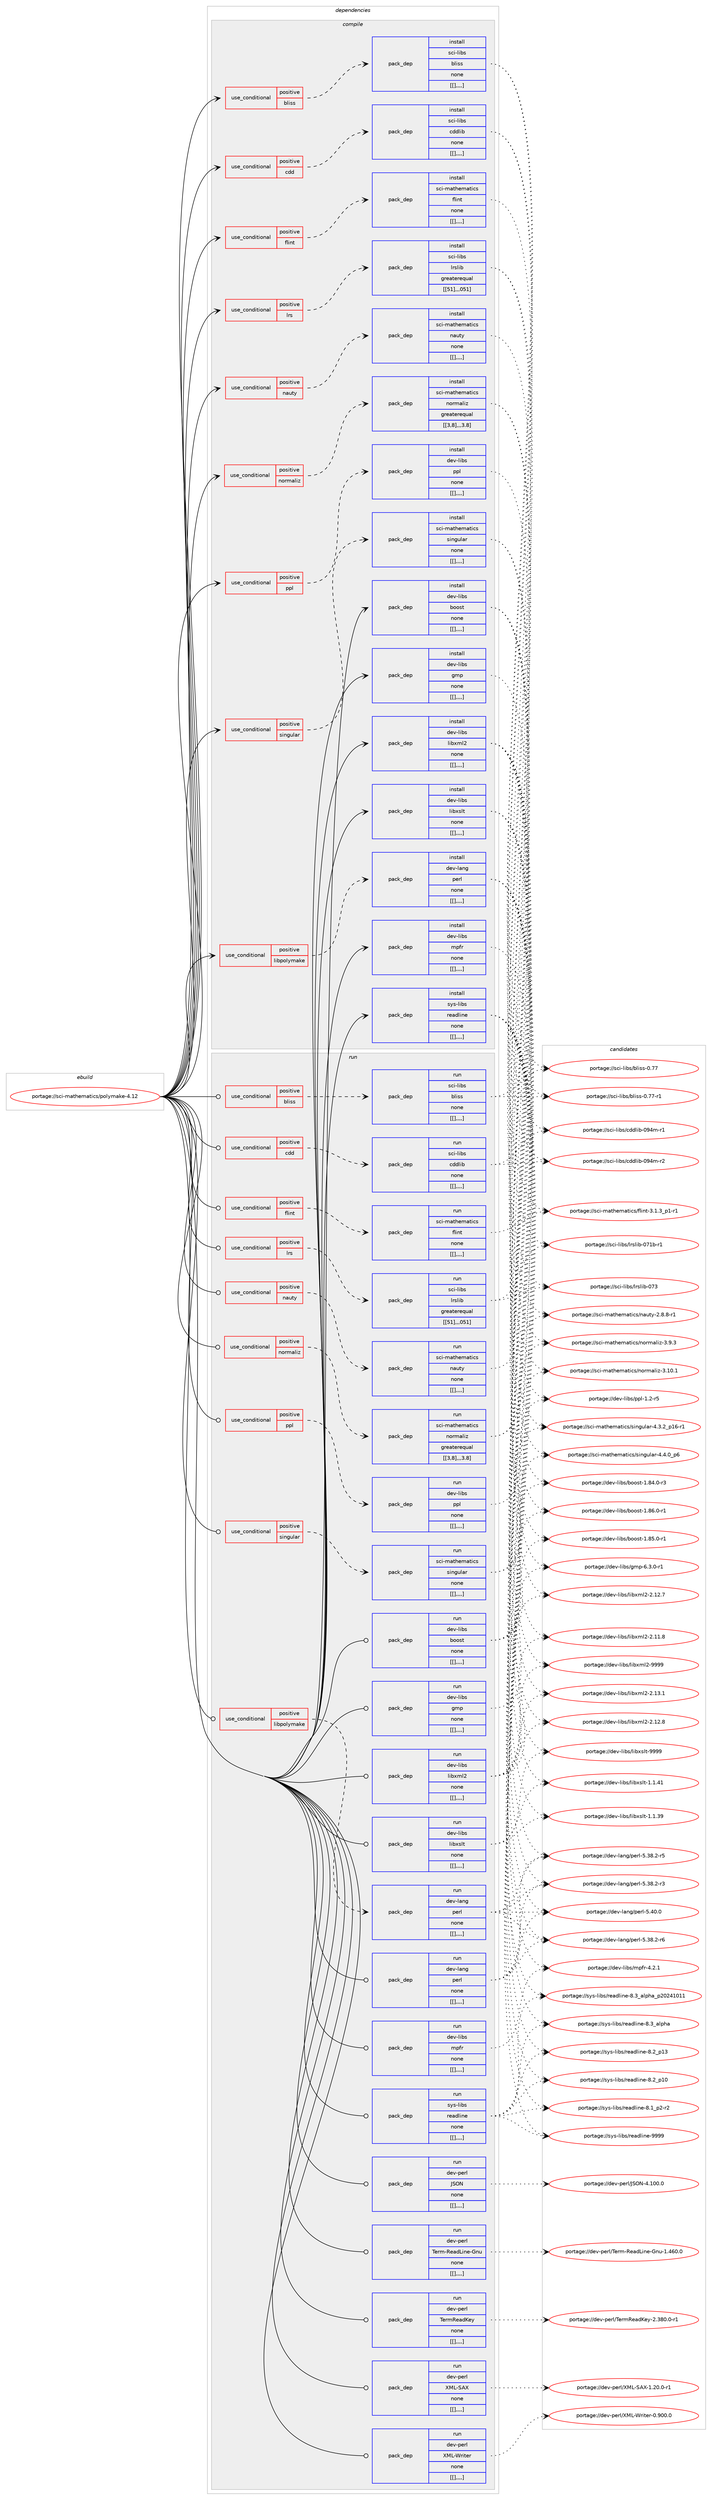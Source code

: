 digraph prolog {

# *************
# Graph options
# *************

newrank=true;
concentrate=true;
compound=true;
graph [rankdir=LR,fontname=Helvetica,fontsize=10,ranksep=1.5];#, ranksep=2.5, nodesep=0.2];
edge  [arrowhead=vee];
node  [fontname=Helvetica,fontsize=10];

# **********
# The ebuild
# **********

subgraph cluster_leftcol {
color=gray;
label=<<i>ebuild</i>>;
id [label="portage://sci-mathematics/polymake-4.12", color=red, width=4, href="../sci-mathematics/polymake-4.12.svg"];
}

# ****************
# The dependencies
# ****************

subgraph cluster_midcol {
color=gray;
label=<<i>dependencies</i>>;
subgraph cluster_compile {
fillcolor="#eeeeee";
style=filled;
label=<<i>compile</i>>;
subgraph cond114615 {
dependency431050 [label=<<TABLE BORDER="0" CELLBORDER="1" CELLSPACING="0" CELLPADDING="4"><TR><TD ROWSPAN="3" CELLPADDING="10">use_conditional</TD></TR><TR><TD>positive</TD></TR><TR><TD>bliss</TD></TR></TABLE>>, shape=none, color=red];
subgraph pack313308 {
dependency431088 [label=<<TABLE BORDER="0" CELLBORDER="1" CELLSPACING="0" CELLPADDING="4" WIDTH="220"><TR><TD ROWSPAN="6" CELLPADDING="30">pack_dep</TD></TR><TR><TD WIDTH="110">install</TD></TR><TR><TD>sci-libs</TD></TR><TR><TD>bliss</TD></TR><TR><TD>none</TD></TR><TR><TD>[[],,,,]</TD></TR></TABLE>>, shape=none, color=blue];
}
dependency431050:e -> dependency431088:w [weight=20,style="dashed",arrowhead="vee"];
}
id:e -> dependency431050:w [weight=20,style="solid",arrowhead="vee"];
subgraph cond114638 {
dependency431113 [label=<<TABLE BORDER="0" CELLBORDER="1" CELLSPACING="0" CELLPADDING="4"><TR><TD ROWSPAN="3" CELLPADDING="10">use_conditional</TD></TR><TR><TD>positive</TD></TR><TR><TD>cdd</TD></TR></TABLE>>, shape=none, color=red];
subgraph pack313325 {
dependency431117 [label=<<TABLE BORDER="0" CELLBORDER="1" CELLSPACING="0" CELLPADDING="4" WIDTH="220"><TR><TD ROWSPAN="6" CELLPADDING="30">pack_dep</TD></TR><TR><TD WIDTH="110">install</TD></TR><TR><TD>sci-libs</TD></TR><TR><TD>cddlib</TD></TR><TR><TD>none</TD></TR><TR><TD>[[],,,,]</TD></TR></TABLE>>, shape=none, color=blue];
}
dependency431113:e -> dependency431117:w [weight=20,style="dashed",arrowhead="vee"];
}
id:e -> dependency431113:w [weight=20,style="solid",arrowhead="vee"];
subgraph cond114655 {
dependency431161 [label=<<TABLE BORDER="0" CELLBORDER="1" CELLSPACING="0" CELLPADDING="4"><TR><TD ROWSPAN="3" CELLPADDING="10">use_conditional</TD></TR><TR><TD>positive</TD></TR><TR><TD>flint</TD></TR></TABLE>>, shape=none, color=red];
subgraph pack313372 {
dependency431183 [label=<<TABLE BORDER="0" CELLBORDER="1" CELLSPACING="0" CELLPADDING="4" WIDTH="220"><TR><TD ROWSPAN="6" CELLPADDING="30">pack_dep</TD></TR><TR><TD WIDTH="110">install</TD></TR><TR><TD>sci-mathematics</TD></TR><TR><TD>flint</TD></TR><TR><TD>none</TD></TR><TR><TD>[[],,,,]</TD></TR></TABLE>>, shape=none, color=blue];
}
dependency431161:e -> dependency431183:w [weight=20,style="dashed",arrowhead="vee"];
}
id:e -> dependency431161:w [weight=20,style="solid",arrowhead="vee"];
subgraph cond114698 {
dependency431337 [label=<<TABLE BORDER="0" CELLBORDER="1" CELLSPACING="0" CELLPADDING="4"><TR><TD ROWSPAN="3" CELLPADDING="10">use_conditional</TD></TR><TR><TD>positive</TD></TR><TR><TD>libpolymake</TD></TR></TABLE>>, shape=none, color=red];
subgraph pack313539 {
dependency431438 [label=<<TABLE BORDER="0" CELLBORDER="1" CELLSPACING="0" CELLPADDING="4" WIDTH="220"><TR><TD ROWSPAN="6" CELLPADDING="30">pack_dep</TD></TR><TR><TD WIDTH="110">install</TD></TR><TR><TD>dev-lang</TD></TR><TR><TD>perl</TD></TR><TR><TD>none</TD></TR><TR><TD>[[],,,,]</TD></TR></TABLE>>, shape=none, color=blue];
}
dependency431337:e -> dependency431438:w [weight=20,style="dashed",arrowhead="vee"];
}
id:e -> dependency431337:w [weight=20,style="solid",arrowhead="vee"];
subgraph cond114751 {
dependency431466 [label=<<TABLE BORDER="0" CELLBORDER="1" CELLSPACING="0" CELLPADDING="4"><TR><TD ROWSPAN="3" CELLPADDING="10">use_conditional</TD></TR><TR><TD>positive</TD></TR><TR><TD>lrs</TD></TR></TABLE>>, shape=none, color=red];
subgraph pack313560 {
dependency431494 [label=<<TABLE BORDER="0" CELLBORDER="1" CELLSPACING="0" CELLPADDING="4" WIDTH="220"><TR><TD ROWSPAN="6" CELLPADDING="30">pack_dep</TD></TR><TR><TD WIDTH="110">install</TD></TR><TR><TD>sci-libs</TD></TR><TR><TD>lrslib</TD></TR><TR><TD>greaterequal</TD></TR><TR><TD>[[51],,,051]</TD></TR></TABLE>>, shape=none, color=blue];
}
dependency431466:e -> dependency431494:w [weight=20,style="dashed",arrowhead="vee"];
}
id:e -> dependency431466:w [weight=20,style="solid",arrowhead="vee"];
subgraph cond114768 {
dependency431519 [label=<<TABLE BORDER="0" CELLBORDER="1" CELLSPACING="0" CELLPADDING="4"><TR><TD ROWSPAN="3" CELLPADDING="10">use_conditional</TD></TR><TR><TD>positive</TD></TR><TR><TD>nauty</TD></TR></TABLE>>, shape=none, color=red];
subgraph pack313604 {
dependency431597 [label=<<TABLE BORDER="0" CELLBORDER="1" CELLSPACING="0" CELLPADDING="4" WIDTH="220"><TR><TD ROWSPAN="6" CELLPADDING="30">pack_dep</TD></TR><TR><TD WIDTH="110">install</TD></TR><TR><TD>sci-mathematics</TD></TR><TR><TD>nauty</TD></TR><TR><TD>none</TD></TR><TR><TD>[[],,,,]</TD></TR></TABLE>>, shape=none, color=blue];
}
dependency431519:e -> dependency431597:w [weight=20,style="dashed",arrowhead="vee"];
}
id:e -> dependency431519:w [weight=20,style="solid",arrowhead="vee"];
subgraph cond114791 {
dependency431622 [label=<<TABLE BORDER="0" CELLBORDER="1" CELLSPACING="0" CELLPADDING="4"><TR><TD ROWSPAN="3" CELLPADDING="10">use_conditional</TD></TR><TR><TD>positive</TD></TR><TR><TD>normaliz</TD></TR></TABLE>>, shape=none, color=red];
subgraph pack313679 {
dependency431663 [label=<<TABLE BORDER="0" CELLBORDER="1" CELLSPACING="0" CELLPADDING="4" WIDTH="220"><TR><TD ROWSPAN="6" CELLPADDING="30">pack_dep</TD></TR><TR><TD WIDTH="110">install</TD></TR><TR><TD>sci-mathematics</TD></TR><TR><TD>normaliz</TD></TR><TR><TD>greaterequal</TD></TR><TR><TD>[[3,8],,,3.8]</TD></TR></TABLE>>, shape=none, color=blue];
}
dependency431622:e -> dependency431663:w [weight=20,style="dashed",arrowhead="vee"];
}
id:e -> dependency431622:w [weight=20,style="solid",arrowhead="vee"];
subgraph cond114818 {
dependency431712 [label=<<TABLE BORDER="0" CELLBORDER="1" CELLSPACING="0" CELLPADDING="4"><TR><TD ROWSPAN="3" CELLPADDING="10">use_conditional</TD></TR><TR><TD>positive</TD></TR><TR><TD>ppl</TD></TR></TABLE>>, shape=none, color=red];
subgraph pack313723 {
dependency431715 [label=<<TABLE BORDER="0" CELLBORDER="1" CELLSPACING="0" CELLPADDING="4" WIDTH="220"><TR><TD ROWSPAN="6" CELLPADDING="30">pack_dep</TD></TR><TR><TD WIDTH="110">install</TD></TR><TR><TD>dev-libs</TD></TR><TR><TD>ppl</TD></TR><TR><TD>none</TD></TR><TR><TD>[[],,,,]</TD></TR></TABLE>>, shape=none, color=blue];
}
dependency431712:e -> dependency431715:w [weight=20,style="dashed",arrowhead="vee"];
}
id:e -> dependency431712:w [weight=20,style="solid",arrowhead="vee"];
subgraph cond114829 {
dependency431721 [label=<<TABLE BORDER="0" CELLBORDER="1" CELLSPACING="0" CELLPADDING="4"><TR><TD ROWSPAN="3" CELLPADDING="10">use_conditional</TD></TR><TR><TD>positive</TD></TR><TR><TD>singular</TD></TR></TABLE>>, shape=none, color=red];
subgraph pack313774 {
dependency431803 [label=<<TABLE BORDER="0" CELLBORDER="1" CELLSPACING="0" CELLPADDING="4" WIDTH="220"><TR><TD ROWSPAN="6" CELLPADDING="30">pack_dep</TD></TR><TR><TD WIDTH="110">install</TD></TR><TR><TD>sci-mathematics</TD></TR><TR><TD>singular</TD></TR><TR><TD>none</TD></TR><TR><TD>[[],,,,]</TD></TR></TABLE>>, shape=none, color=blue];
}
dependency431721:e -> dependency431803:w [weight=20,style="dashed",arrowhead="vee"];
}
id:e -> dependency431721:w [weight=20,style="solid",arrowhead="vee"];
subgraph pack313793 {
dependency431864 [label=<<TABLE BORDER="0" CELLBORDER="1" CELLSPACING="0" CELLPADDING="4" WIDTH="220"><TR><TD ROWSPAN="6" CELLPADDING="30">pack_dep</TD></TR><TR><TD WIDTH="110">install</TD></TR><TR><TD>dev-libs</TD></TR><TR><TD>boost</TD></TR><TR><TD>none</TD></TR><TR><TD>[[],,,,]</TD></TR></TABLE>>, shape=none, color=blue];
}
id:e -> dependency431864:w [weight=20,style="solid",arrowhead="vee"];
subgraph pack313827 {
dependency431907 [label=<<TABLE BORDER="0" CELLBORDER="1" CELLSPACING="0" CELLPADDING="4" WIDTH="220"><TR><TD ROWSPAN="6" CELLPADDING="30">pack_dep</TD></TR><TR><TD WIDTH="110">install</TD></TR><TR><TD>dev-libs</TD></TR><TR><TD>gmp</TD></TR><TR><TD>none</TD></TR><TR><TD>[[],,,,]</TD></TR></TABLE>>, shape=none, color=blue];
}
id:e -> dependency431907:w [weight=20,style="solid",arrowhead="vee"];
subgraph pack313885 {
dependency431982 [label=<<TABLE BORDER="0" CELLBORDER="1" CELLSPACING="0" CELLPADDING="4" WIDTH="220"><TR><TD ROWSPAN="6" CELLPADDING="30">pack_dep</TD></TR><TR><TD WIDTH="110">install</TD></TR><TR><TD>dev-libs</TD></TR><TR><TD>libxml2</TD></TR><TR><TD>none</TD></TR><TR><TD>[[],,,,]</TD></TR></TABLE>>, shape=none, color=blue];
}
id:e -> dependency431982:w [weight=20,style="solid",arrowhead="vee"];
subgraph pack313914 {
dependency432003 [label=<<TABLE BORDER="0" CELLBORDER="1" CELLSPACING="0" CELLPADDING="4" WIDTH="220"><TR><TD ROWSPAN="6" CELLPADDING="30">pack_dep</TD></TR><TR><TD WIDTH="110">install</TD></TR><TR><TD>dev-libs</TD></TR><TR><TD>libxslt</TD></TR><TR><TD>none</TD></TR><TR><TD>[[],,,,]</TD></TR></TABLE>>, shape=none, color=blue];
}
id:e -> dependency432003:w [weight=20,style="solid",arrowhead="vee"];
subgraph pack313959 {
dependency432094 [label=<<TABLE BORDER="0" CELLBORDER="1" CELLSPACING="0" CELLPADDING="4" WIDTH="220"><TR><TD ROWSPAN="6" CELLPADDING="30">pack_dep</TD></TR><TR><TD WIDTH="110">install</TD></TR><TR><TD>dev-libs</TD></TR><TR><TD>mpfr</TD></TR><TR><TD>none</TD></TR><TR><TD>[[],,,,]</TD></TR></TABLE>>, shape=none, color=blue];
}
id:e -> dependency432094:w [weight=20,style="solid",arrowhead="vee"];
subgraph pack313996 {
dependency432118 [label=<<TABLE BORDER="0" CELLBORDER="1" CELLSPACING="0" CELLPADDING="4" WIDTH="220"><TR><TD ROWSPAN="6" CELLPADDING="30">pack_dep</TD></TR><TR><TD WIDTH="110">install</TD></TR><TR><TD>sys-libs</TD></TR><TR><TD>readline</TD></TR><TR><TD>none</TD></TR><TR><TD>[[],,,,]</TD></TR></TABLE>>, shape=none, color=blue];
}
id:e -> dependency432118:w [weight=20,style="solid",arrowhead="vee"];
}
subgraph cluster_compileandrun {
fillcolor="#eeeeee";
style=filled;
label=<<i>compile and run</i>>;
}
subgraph cluster_run {
fillcolor="#eeeeee";
style=filled;
label=<<i>run</i>>;
subgraph cond114958 {
dependency432121 [label=<<TABLE BORDER="0" CELLBORDER="1" CELLSPACING="0" CELLPADDING="4"><TR><TD ROWSPAN="3" CELLPADDING="10">use_conditional</TD></TR><TR><TD>positive</TD></TR><TR><TD>bliss</TD></TR></TABLE>>, shape=none, color=red];
subgraph pack314050 {
dependency432220 [label=<<TABLE BORDER="0" CELLBORDER="1" CELLSPACING="0" CELLPADDING="4" WIDTH="220"><TR><TD ROWSPAN="6" CELLPADDING="30">pack_dep</TD></TR><TR><TD WIDTH="110">run</TD></TR><TR><TD>sci-libs</TD></TR><TR><TD>bliss</TD></TR><TR><TD>none</TD></TR><TR><TD>[[],,,,]</TD></TR></TABLE>>, shape=none, color=blue];
}
dependency432121:e -> dependency432220:w [weight=20,style="dashed",arrowhead="vee"];
}
id:e -> dependency432121:w [weight=20,style="solid",arrowhead="odot"];
subgraph cond114997 {
dependency432259 [label=<<TABLE BORDER="0" CELLBORDER="1" CELLSPACING="0" CELLPADDING="4"><TR><TD ROWSPAN="3" CELLPADDING="10">use_conditional</TD></TR><TR><TD>positive</TD></TR><TR><TD>cdd</TD></TR></TABLE>>, shape=none, color=red];
subgraph pack314101 {
dependency432263 [label=<<TABLE BORDER="0" CELLBORDER="1" CELLSPACING="0" CELLPADDING="4" WIDTH="220"><TR><TD ROWSPAN="6" CELLPADDING="30">pack_dep</TD></TR><TR><TD WIDTH="110">run</TD></TR><TR><TD>sci-libs</TD></TR><TR><TD>cddlib</TD></TR><TR><TD>none</TD></TR><TR><TD>[[],,,,]</TD></TR></TABLE>>, shape=none, color=blue];
}
dependency432259:e -> dependency432263:w [weight=20,style="dashed",arrowhead="vee"];
}
id:e -> dependency432259:w [weight=20,style="solid",arrowhead="odot"];
subgraph cond115006 {
dependency432294 [label=<<TABLE BORDER="0" CELLBORDER="1" CELLSPACING="0" CELLPADDING="4"><TR><TD ROWSPAN="3" CELLPADDING="10">use_conditional</TD></TR><TR><TD>positive</TD></TR><TR><TD>flint</TD></TR></TABLE>>, shape=none, color=red];
subgraph pack314120 {
dependency432334 [label=<<TABLE BORDER="0" CELLBORDER="1" CELLSPACING="0" CELLPADDING="4" WIDTH="220"><TR><TD ROWSPAN="6" CELLPADDING="30">pack_dep</TD></TR><TR><TD WIDTH="110">run</TD></TR><TR><TD>sci-mathematics</TD></TR><TR><TD>flint</TD></TR><TR><TD>none</TD></TR><TR><TD>[[],,,,]</TD></TR></TABLE>>, shape=none, color=blue];
}
dependency432294:e -> dependency432334:w [weight=20,style="dashed",arrowhead="vee"];
}
id:e -> dependency432294:w [weight=20,style="solid",arrowhead="odot"];
subgraph cond115031 {
dependency432379 [label=<<TABLE BORDER="0" CELLBORDER="1" CELLSPACING="0" CELLPADDING="4"><TR><TD ROWSPAN="3" CELLPADDING="10">use_conditional</TD></TR><TR><TD>positive</TD></TR><TR><TD>libpolymake</TD></TR></TABLE>>, shape=none, color=red];
subgraph pack314186 {
dependency432384 [label=<<TABLE BORDER="0" CELLBORDER="1" CELLSPACING="0" CELLPADDING="4" WIDTH="220"><TR><TD ROWSPAN="6" CELLPADDING="30">pack_dep</TD></TR><TR><TD WIDTH="110">run</TD></TR><TR><TD>dev-lang</TD></TR><TR><TD>perl</TD></TR><TR><TD>none</TD></TR><TR><TD>[[],,,,]</TD></TR></TABLE>>, shape=none, color=blue];
}
dependency432379:e -> dependency432384:w [weight=20,style="dashed",arrowhead="vee"];
}
id:e -> dependency432379:w [weight=20,style="solid",arrowhead="odot"];
subgraph cond115046 {
dependency432430 [label=<<TABLE BORDER="0" CELLBORDER="1" CELLSPACING="0" CELLPADDING="4"><TR><TD ROWSPAN="3" CELLPADDING="10">use_conditional</TD></TR><TR><TD>positive</TD></TR><TR><TD>lrs</TD></TR></TABLE>>, shape=none, color=red];
subgraph pack314215 {
dependency432473 [label=<<TABLE BORDER="0" CELLBORDER="1" CELLSPACING="0" CELLPADDING="4" WIDTH="220"><TR><TD ROWSPAN="6" CELLPADDING="30">pack_dep</TD></TR><TR><TD WIDTH="110">run</TD></TR><TR><TD>sci-libs</TD></TR><TR><TD>lrslib</TD></TR><TR><TD>greaterequal</TD></TR><TR><TD>[[51],,,051]</TD></TR></TABLE>>, shape=none, color=blue];
}
dependency432430:e -> dependency432473:w [weight=20,style="dashed",arrowhead="vee"];
}
id:e -> dependency432430:w [weight=20,style="solid",arrowhead="odot"];
subgraph cond115062 {
dependency432480 [label=<<TABLE BORDER="0" CELLBORDER="1" CELLSPACING="0" CELLPADDING="4"><TR><TD ROWSPAN="3" CELLPADDING="10">use_conditional</TD></TR><TR><TD>positive</TD></TR><TR><TD>nauty</TD></TR></TABLE>>, shape=none, color=red];
subgraph pack314302 {
dependency432548 [label=<<TABLE BORDER="0" CELLBORDER="1" CELLSPACING="0" CELLPADDING="4" WIDTH="220"><TR><TD ROWSPAN="6" CELLPADDING="30">pack_dep</TD></TR><TR><TD WIDTH="110">run</TD></TR><TR><TD>sci-mathematics</TD></TR><TR><TD>nauty</TD></TR><TR><TD>none</TD></TR><TR><TD>[[],,,,]</TD></TR></TABLE>>, shape=none, color=blue];
}
dependency432480:e -> dependency432548:w [weight=20,style="dashed",arrowhead="vee"];
}
id:e -> dependency432480:w [weight=20,style="solid",arrowhead="odot"];
subgraph cond115087 {
dependency432573 [label=<<TABLE BORDER="0" CELLBORDER="1" CELLSPACING="0" CELLPADDING="4"><TR><TD ROWSPAN="3" CELLPADDING="10">use_conditional</TD></TR><TR><TD>positive</TD></TR><TR><TD>normaliz</TD></TR></TABLE>>, shape=none, color=red];
subgraph pack314332 {
dependency432662 [label=<<TABLE BORDER="0" CELLBORDER="1" CELLSPACING="0" CELLPADDING="4" WIDTH="220"><TR><TD ROWSPAN="6" CELLPADDING="30">pack_dep</TD></TR><TR><TD WIDTH="110">run</TD></TR><TR><TD>sci-mathematics</TD></TR><TR><TD>normaliz</TD></TR><TR><TD>greaterequal</TD></TR><TR><TD>[[3,8],,,3.8]</TD></TR></TABLE>>, shape=none, color=blue];
}
dependency432573:e -> dependency432662:w [weight=20,style="dashed",arrowhead="vee"];
}
id:e -> dependency432573:w [weight=20,style="solid",arrowhead="odot"];
subgraph cond115120 {
dependency432699 [label=<<TABLE BORDER="0" CELLBORDER="1" CELLSPACING="0" CELLPADDING="4"><TR><TD ROWSPAN="3" CELLPADDING="10">use_conditional</TD></TR><TR><TD>positive</TD></TR><TR><TD>ppl</TD></TR></TABLE>>, shape=none, color=red];
subgraph pack314426 {
dependency432720 [label=<<TABLE BORDER="0" CELLBORDER="1" CELLSPACING="0" CELLPADDING="4" WIDTH="220"><TR><TD ROWSPAN="6" CELLPADDING="30">pack_dep</TD></TR><TR><TD WIDTH="110">run</TD></TR><TR><TD>dev-libs</TD></TR><TR><TD>ppl</TD></TR><TR><TD>none</TD></TR><TR><TD>[[],,,,]</TD></TR></TABLE>>, shape=none, color=blue];
}
dependency432699:e -> dependency432720:w [weight=20,style="dashed",arrowhead="vee"];
}
id:e -> dependency432699:w [weight=20,style="solid",arrowhead="odot"];
subgraph cond115130 {
dependency432764 [label=<<TABLE BORDER="0" CELLBORDER="1" CELLSPACING="0" CELLPADDING="4"><TR><TD ROWSPAN="3" CELLPADDING="10">use_conditional</TD></TR><TR><TD>positive</TD></TR><TR><TD>singular</TD></TR></TABLE>>, shape=none, color=red];
subgraph pack314478 {
dependency432830 [label=<<TABLE BORDER="0" CELLBORDER="1" CELLSPACING="0" CELLPADDING="4" WIDTH="220"><TR><TD ROWSPAN="6" CELLPADDING="30">pack_dep</TD></TR><TR><TD WIDTH="110">run</TD></TR><TR><TD>sci-mathematics</TD></TR><TR><TD>singular</TD></TR><TR><TD>none</TD></TR><TR><TD>[[],,,,]</TD></TR></TABLE>>, shape=none, color=blue];
}
dependency432764:e -> dependency432830:w [weight=20,style="dashed",arrowhead="vee"];
}
id:e -> dependency432764:w [weight=20,style="solid",arrowhead="odot"];
subgraph pack314510 {
dependency432837 [label=<<TABLE BORDER="0" CELLBORDER="1" CELLSPACING="0" CELLPADDING="4" WIDTH="220"><TR><TD ROWSPAN="6" CELLPADDING="30">pack_dep</TD></TR><TR><TD WIDTH="110">run</TD></TR><TR><TD>dev-lang</TD></TR><TR><TD>perl</TD></TR><TR><TD>none</TD></TR><TR><TD>[[],,,,]</TD></TR></TABLE>>, shape=none, color=blue];
}
id:e -> dependency432837:w [weight=20,style="solid",arrowhead="odot"];
subgraph pack314523 {
dependency432876 [label=<<TABLE BORDER="0" CELLBORDER="1" CELLSPACING="0" CELLPADDING="4" WIDTH="220"><TR><TD ROWSPAN="6" CELLPADDING="30">pack_dep</TD></TR><TR><TD WIDTH="110">run</TD></TR><TR><TD>dev-libs</TD></TR><TR><TD>boost</TD></TR><TR><TD>none</TD></TR><TR><TD>[[],,,,]</TD></TR></TABLE>>, shape=none, color=blue];
}
id:e -> dependency432876:w [weight=20,style="solid",arrowhead="odot"];
subgraph pack314538 {
dependency432897 [label=<<TABLE BORDER="0" CELLBORDER="1" CELLSPACING="0" CELLPADDING="4" WIDTH="220"><TR><TD ROWSPAN="6" CELLPADDING="30">pack_dep</TD></TR><TR><TD WIDTH="110">run</TD></TR><TR><TD>dev-libs</TD></TR><TR><TD>gmp</TD></TR><TR><TD>none</TD></TR><TR><TD>[[],,,,]</TD></TR></TABLE>>, shape=none, color=blue];
}
id:e -> dependency432897:w [weight=20,style="solid",arrowhead="odot"];
subgraph pack314568 {
dependency432917 [label=<<TABLE BORDER="0" CELLBORDER="1" CELLSPACING="0" CELLPADDING="4" WIDTH="220"><TR><TD ROWSPAN="6" CELLPADDING="30">pack_dep</TD></TR><TR><TD WIDTH="110">run</TD></TR><TR><TD>dev-libs</TD></TR><TR><TD>libxml2</TD></TR><TR><TD>none</TD></TR><TR><TD>[[],,,,]</TD></TR></TABLE>>, shape=none, color=blue];
}
id:e -> dependency432917:w [weight=20,style="solid",arrowhead="odot"];
subgraph pack314571 {
dependency432987 [label=<<TABLE BORDER="0" CELLBORDER="1" CELLSPACING="0" CELLPADDING="4" WIDTH="220"><TR><TD ROWSPAN="6" CELLPADDING="30">pack_dep</TD></TR><TR><TD WIDTH="110">run</TD></TR><TR><TD>dev-libs</TD></TR><TR><TD>libxslt</TD></TR><TR><TD>none</TD></TR><TR><TD>[[],,,,]</TD></TR></TABLE>>, shape=none, color=blue];
}
id:e -> dependency432987:w [weight=20,style="solid",arrowhead="odot"];
subgraph pack314620 {
dependency433051 [label=<<TABLE BORDER="0" CELLBORDER="1" CELLSPACING="0" CELLPADDING="4" WIDTH="220"><TR><TD ROWSPAN="6" CELLPADDING="30">pack_dep</TD></TR><TR><TD WIDTH="110">run</TD></TR><TR><TD>dev-libs</TD></TR><TR><TD>mpfr</TD></TR><TR><TD>none</TD></TR><TR><TD>[[],,,,]</TD></TR></TABLE>>, shape=none, color=blue];
}
id:e -> dependency433051:w [weight=20,style="solid",arrowhead="odot"];
subgraph pack314786 {
dependency433235 [label=<<TABLE BORDER="0" CELLBORDER="1" CELLSPACING="0" CELLPADDING="4" WIDTH="220"><TR><TD ROWSPAN="6" CELLPADDING="30">pack_dep</TD></TR><TR><TD WIDTH="110">run</TD></TR><TR><TD>dev-perl</TD></TR><TR><TD>JSON</TD></TR><TR><TD>none</TD></TR><TR><TD>[[],,,,]</TD></TR></TABLE>>, shape=none, color=blue];
}
id:e -> dependency433235:w [weight=20,style="solid",arrowhead="odot"];
subgraph pack314845 {
dependency433319 [label=<<TABLE BORDER="0" CELLBORDER="1" CELLSPACING="0" CELLPADDING="4" WIDTH="220"><TR><TD ROWSPAN="6" CELLPADDING="30">pack_dep</TD></TR><TR><TD WIDTH="110">run</TD></TR><TR><TD>dev-perl</TD></TR><TR><TD>Term-ReadLine-Gnu</TD></TR><TR><TD>none</TD></TR><TR><TD>[[],,,,]</TD></TR></TABLE>>, shape=none, color=blue];
}
id:e -> dependency433319:w [weight=20,style="solid",arrowhead="odot"];
subgraph pack314864 {
dependency433353 [label=<<TABLE BORDER="0" CELLBORDER="1" CELLSPACING="0" CELLPADDING="4" WIDTH="220"><TR><TD ROWSPAN="6" CELLPADDING="30">pack_dep</TD></TR><TR><TD WIDTH="110">run</TD></TR><TR><TD>dev-perl</TD></TR><TR><TD>TermReadKey</TD></TR><TR><TD>none</TD></TR><TR><TD>[[],,,,]</TD></TR></TABLE>>, shape=none, color=blue];
}
id:e -> dependency433353:w [weight=20,style="solid",arrowhead="odot"];
subgraph pack314895 {
dependency433402 [label=<<TABLE BORDER="0" CELLBORDER="1" CELLSPACING="0" CELLPADDING="4" WIDTH="220"><TR><TD ROWSPAN="6" CELLPADDING="30">pack_dep</TD></TR><TR><TD WIDTH="110">run</TD></TR><TR><TD>dev-perl</TD></TR><TR><TD>XML-SAX</TD></TR><TR><TD>none</TD></TR><TR><TD>[[],,,,]</TD></TR></TABLE>>, shape=none, color=blue];
}
id:e -> dependency433402:w [weight=20,style="solid",arrowhead="odot"];
subgraph pack314908 {
dependency433420 [label=<<TABLE BORDER="0" CELLBORDER="1" CELLSPACING="0" CELLPADDING="4" WIDTH="220"><TR><TD ROWSPAN="6" CELLPADDING="30">pack_dep</TD></TR><TR><TD WIDTH="110">run</TD></TR><TR><TD>dev-perl</TD></TR><TR><TD>XML-Writer</TD></TR><TR><TD>none</TD></TR><TR><TD>[[],,,,]</TD></TR></TABLE>>, shape=none, color=blue];
}
id:e -> dependency433420:w [weight=20,style="solid",arrowhead="odot"];
subgraph pack314924 {
dependency433423 [label=<<TABLE BORDER="0" CELLBORDER="1" CELLSPACING="0" CELLPADDING="4" WIDTH="220"><TR><TD ROWSPAN="6" CELLPADDING="30">pack_dep</TD></TR><TR><TD WIDTH="110">run</TD></TR><TR><TD>sys-libs</TD></TR><TR><TD>readline</TD></TR><TR><TD>none</TD></TR><TR><TD>[[],,,,]</TD></TR></TABLE>>, shape=none, color=blue];
}
id:e -> dependency433423:w [weight=20,style="solid",arrowhead="odot"];
}
}

# **************
# The candidates
# **************

subgraph cluster_choices {
rank=same;
color=gray;
label=<<i>candidates</i>>;

subgraph choice313786 {
color=black;
nodesep=1;
choice115991054510810598115479810810511511545484655554511449 [label="portage://sci-libs/bliss-0.77-r1", color=red, width=4,href="../sci-libs/bliss-0.77-r1.svg"];
choice11599105451081059811547981081051151154548465555 [label="portage://sci-libs/bliss-0.77", color=red, width=4,href="../sci-libs/bliss-0.77.svg"];
dependency431088:e -> choice115991054510810598115479810810511511545484655554511449:w [style=dotted,weight="100"];
dependency431088:e -> choice11599105451081059811547981081051151154548465555:w [style=dotted,weight="100"];
}
subgraph choice313792 {
color=black;
nodesep=1;
choice115991054510810598115479910010010810598454857521094511450 [label="portage://sci-libs/cddlib-094m-r2", color=red, width=4,href="../sci-libs/cddlib-094m-r2.svg"];
choice115991054510810598115479910010010810598454857521094511449 [label="portage://sci-libs/cddlib-094m-r1", color=red, width=4,href="../sci-libs/cddlib-094m-r1.svg"];
dependency431117:e -> choice115991054510810598115479910010010810598454857521094511450:w [style=dotted,weight="100"];
dependency431117:e -> choice115991054510810598115479910010010810598454857521094511449:w [style=dotted,weight="100"];
}
subgraph choice313808 {
color=black;
nodesep=1;
choice11599105451099711610410110997116105991154710210810511011645514649465195112494511449 [label="portage://sci-mathematics/flint-3.1.3_p1-r1", color=red, width=4,href="../sci-mathematics/flint-3.1.3_p1-r1.svg"];
dependency431183:e -> choice11599105451099711610410110997116105991154710210810511011645514649465195112494511449:w [style=dotted,weight="100"];
}
subgraph choice313832 {
color=black;
nodesep=1;
choice10010111845108971101034711210111410845534652484648 [label="portage://dev-lang/perl-5.40.0", color=red, width=4,href="../dev-lang/perl-5.40.0.svg"];
choice100101118451089711010347112101114108455346515646504511454 [label="portage://dev-lang/perl-5.38.2-r6", color=red, width=4,href="../dev-lang/perl-5.38.2-r6.svg"];
choice100101118451089711010347112101114108455346515646504511453 [label="portage://dev-lang/perl-5.38.2-r5", color=red, width=4,href="../dev-lang/perl-5.38.2-r5.svg"];
choice100101118451089711010347112101114108455346515646504511451 [label="portage://dev-lang/perl-5.38.2-r3", color=red, width=4,href="../dev-lang/perl-5.38.2-r3.svg"];
dependency431438:e -> choice10010111845108971101034711210111410845534652484648:w [style=dotted,weight="100"];
dependency431438:e -> choice100101118451089711010347112101114108455346515646504511454:w [style=dotted,weight="100"];
dependency431438:e -> choice100101118451089711010347112101114108455346515646504511453:w [style=dotted,weight="100"];
dependency431438:e -> choice100101118451089711010347112101114108455346515646504511451:w [style=dotted,weight="100"];
}
subgraph choice313843 {
color=black;
nodesep=1;
choice115991054510810598115471081141151081059845485551 [label="portage://sci-libs/lrslib-073", color=red, width=4,href="../sci-libs/lrslib-073.svg"];
choice115991054510810598115471081141151081059845485549984511449 [label="portage://sci-libs/lrslib-071b-r1", color=red, width=4,href="../sci-libs/lrslib-071b-r1.svg"];
dependency431494:e -> choice115991054510810598115471081141151081059845485551:w [style=dotted,weight="100"];
dependency431494:e -> choice115991054510810598115471081141151081059845485549984511449:w [style=dotted,weight="100"];
}
subgraph choice313908 {
color=black;
nodesep=1;
choice115991054510997116104101109971161059911547110971171161214550465646564511449 [label="portage://sci-mathematics/nauty-2.8.8-r1", color=red, width=4,href="../sci-mathematics/nauty-2.8.8-r1.svg"];
dependency431597:e -> choice115991054510997116104101109971161059911547110971171161214550465646564511449:w [style=dotted,weight="100"];
}
subgraph choice313911 {
color=black;
nodesep=1;
choice1159910545109971161041011099711610599115471101111141099710810512245514649484649 [label="portage://sci-mathematics/normaliz-3.10.1", color=red, width=4,href="../sci-mathematics/normaliz-3.10.1.svg"];
choice11599105451099711610410110997116105991154711011111410997108105122455146574651 [label="portage://sci-mathematics/normaliz-3.9.3", color=red, width=4,href="../sci-mathematics/normaliz-3.9.3.svg"];
dependency431663:e -> choice1159910545109971161041011099711610599115471101111141099710810512245514649484649:w [style=dotted,weight="100"];
dependency431663:e -> choice11599105451099711610410110997116105991154711011111410997108105122455146574651:w [style=dotted,weight="100"];
}
subgraph choice313929 {
color=black;
nodesep=1;
choice100101118451081059811547112112108454946504511453 [label="portage://dev-libs/ppl-1.2-r5", color=red, width=4,href="../dev-libs/ppl-1.2-r5.svg"];
dependency431715:e -> choice100101118451081059811547112112108454946504511453:w [style=dotted,weight="100"];
}
subgraph choice313982 {
color=black;
nodesep=1;
choice115991054510997116104101109971161059911547115105110103117108971144552465246489511254 [label="portage://sci-mathematics/singular-4.4.0_p6", color=red, width=4,href="../sci-mathematics/singular-4.4.0_p6.svg"];
choice115991054510997116104101109971161059911547115105110103117108971144552465146509511249544511449 [label="portage://sci-mathematics/singular-4.3.2_p16-r1", color=red, width=4,href="../sci-mathematics/singular-4.3.2_p16-r1.svg"];
dependency431803:e -> choice115991054510997116104101109971161059911547115105110103117108971144552465246489511254:w [style=dotted,weight="100"];
dependency431803:e -> choice115991054510997116104101109971161059911547115105110103117108971144552465146509511249544511449:w [style=dotted,weight="100"];
}
subgraph choice313986 {
color=black;
nodesep=1;
choice10010111845108105981154798111111115116454946565446484511449 [label="portage://dev-libs/boost-1.86.0-r1", color=red, width=4,href="../dev-libs/boost-1.86.0-r1.svg"];
choice10010111845108105981154798111111115116454946565346484511449 [label="portage://dev-libs/boost-1.85.0-r1", color=red, width=4,href="../dev-libs/boost-1.85.0-r1.svg"];
choice10010111845108105981154798111111115116454946565246484511451 [label="portage://dev-libs/boost-1.84.0-r3", color=red, width=4,href="../dev-libs/boost-1.84.0-r3.svg"];
dependency431864:e -> choice10010111845108105981154798111111115116454946565446484511449:w [style=dotted,weight="100"];
dependency431864:e -> choice10010111845108105981154798111111115116454946565346484511449:w [style=dotted,weight="100"];
dependency431864:e -> choice10010111845108105981154798111111115116454946565246484511451:w [style=dotted,weight="100"];
}
subgraph choice314054 {
color=black;
nodesep=1;
choice1001011184510810598115471031091124554465146484511449 [label="portage://dev-libs/gmp-6.3.0-r1", color=red, width=4,href="../dev-libs/gmp-6.3.0-r1.svg"];
dependency431907:e -> choice1001011184510810598115471031091124554465146484511449:w [style=dotted,weight="100"];
}
subgraph choice314093 {
color=black;
nodesep=1;
choice10010111845108105981154710810598120109108504557575757 [label="portage://dev-libs/libxml2-9999", color=red, width=4,href="../dev-libs/libxml2-9999.svg"];
choice100101118451081059811547108105981201091085045504649514649 [label="portage://dev-libs/libxml2-2.13.1", color=red, width=4,href="../dev-libs/libxml2-2.13.1.svg"];
choice100101118451081059811547108105981201091085045504649504656 [label="portage://dev-libs/libxml2-2.12.8", color=red, width=4,href="../dev-libs/libxml2-2.12.8.svg"];
choice100101118451081059811547108105981201091085045504649504655 [label="portage://dev-libs/libxml2-2.12.7", color=red, width=4,href="../dev-libs/libxml2-2.12.7.svg"];
choice100101118451081059811547108105981201091085045504649494656 [label="portage://dev-libs/libxml2-2.11.8", color=red, width=4,href="../dev-libs/libxml2-2.11.8.svg"];
dependency431982:e -> choice10010111845108105981154710810598120109108504557575757:w [style=dotted,weight="100"];
dependency431982:e -> choice100101118451081059811547108105981201091085045504649514649:w [style=dotted,weight="100"];
dependency431982:e -> choice100101118451081059811547108105981201091085045504649504656:w [style=dotted,weight="100"];
dependency431982:e -> choice100101118451081059811547108105981201091085045504649504655:w [style=dotted,weight="100"];
dependency431982:e -> choice100101118451081059811547108105981201091085045504649494656:w [style=dotted,weight="100"];
}
subgraph choice314141 {
color=black;
nodesep=1;
choice100101118451081059811547108105981201151081164557575757 [label="portage://dev-libs/libxslt-9999", color=red, width=4,href="../dev-libs/libxslt-9999.svg"];
choice1001011184510810598115471081059812011510811645494649465249 [label="portage://dev-libs/libxslt-1.1.41", color=red, width=4,href="../dev-libs/libxslt-1.1.41.svg"];
choice1001011184510810598115471081059812011510811645494649465157 [label="portage://dev-libs/libxslt-1.1.39", color=red, width=4,href="../dev-libs/libxslt-1.1.39.svg"];
dependency432003:e -> choice100101118451081059811547108105981201151081164557575757:w [style=dotted,weight="100"];
dependency432003:e -> choice1001011184510810598115471081059812011510811645494649465249:w [style=dotted,weight="100"];
dependency432003:e -> choice1001011184510810598115471081059812011510811645494649465157:w [style=dotted,weight="100"];
}
subgraph choice314152 {
color=black;
nodesep=1;
choice100101118451081059811547109112102114455246504649 [label="portage://dev-libs/mpfr-4.2.1", color=red, width=4,href="../dev-libs/mpfr-4.2.1.svg"];
dependency432094:e -> choice100101118451081059811547109112102114455246504649:w [style=dotted,weight="100"];
}
subgraph choice314162 {
color=black;
nodesep=1;
choice115121115451081059811547114101971001081051101014557575757 [label="portage://sys-libs/readline-9999", color=red, width=4,href="../sys-libs/readline-9999.svg"];
choice1151211154510810598115471141019710010810511010145564651959710811210497951125048505249484949 [label="portage://sys-libs/readline-8.3_alpha_p20241011", color=red, width=4,href="../sys-libs/readline-8.3_alpha_p20241011.svg"];
choice1151211154510810598115471141019710010810511010145564651959710811210497 [label="portage://sys-libs/readline-8.3_alpha", color=red, width=4,href="../sys-libs/readline-8.3_alpha.svg"];
choice1151211154510810598115471141019710010810511010145564650951124951 [label="portage://sys-libs/readline-8.2_p13", color=red, width=4,href="../sys-libs/readline-8.2_p13.svg"];
choice1151211154510810598115471141019710010810511010145564650951124948 [label="portage://sys-libs/readline-8.2_p10", color=red, width=4,href="../sys-libs/readline-8.2_p10.svg"];
choice115121115451081059811547114101971001081051101014556464995112504511450 [label="portage://sys-libs/readline-8.1_p2-r2", color=red, width=4,href="../sys-libs/readline-8.1_p2-r2.svg"];
dependency432118:e -> choice115121115451081059811547114101971001081051101014557575757:w [style=dotted,weight="100"];
dependency432118:e -> choice1151211154510810598115471141019710010810511010145564651959710811210497951125048505249484949:w [style=dotted,weight="100"];
dependency432118:e -> choice1151211154510810598115471141019710010810511010145564651959710811210497:w [style=dotted,weight="100"];
dependency432118:e -> choice1151211154510810598115471141019710010810511010145564650951124951:w [style=dotted,weight="100"];
dependency432118:e -> choice1151211154510810598115471141019710010810511010145564650951124948:w [style=dotted,weight="100"];
dependency432118:e -> choice115121115451081059811547114101971001081051101014556464995112504511450:w [style=dotted,weight="100"];
}
subgraph choice314213 {
color=black;
nodesep=1;
choice115991054510810598115479810810511511545484655554511449 [label="portage://sci-libs/bliss-0.77-r1", color=red, width=4,href="../sci-libs/bliss-0.77-r1.svg"];
choice11599105451081059811547981081051151154548465555 [label="portage://sci-libs/bliss-0.77", color=red, width=4,href="../sci-libs/bliss-0.77.svg"];
dependency432220:e -> choice115991054510810598115479810810511511545484655554511449:w [style=dotted,weight="100"];
dependency432220:e -> choice11599105451081059811547981081051151154548465555:w [style=dotted,weight="100"];
}
subgraph choice314304 {
color=black;
nodesep=1;
choice115991054510810598115479910010010810598454857521094511450 [label="portage://sci-libs/cddlib-094m-r2", color=red, width=4,href="../sci-libs/cddlib-094m-r2.svg"];
choice115991054510810598115479910010010810598454857521094511449 [label="portage://sci-libs/cddlib-094m-r1", color=red, width=4,href="../sci-libs/cddlib-094m-r1.svg"];
dependency432263:e -> choice115991054510810598115479910010010810598454857521094511450:w [style=dotted,weight="100"];
dependency432263:e -> choice115991054510810598115479910010010810598454857521094511449:w [style=dotted,weight="100"];
}
subgraph choice314307 {
color=black;
nodesep=1;
choice11599105451099711610410110997116105991154710210810511011645514649465195112494511449 [label="portage://sci-mathematics/flint-3.1.3_p1-r1", color=red, width=4,href="../sci-mathematics/flint-3.1.3_p1-r1.svg"];
dependency432334:e -> choice11599105451099711610410110997116105991154710210810511011645514649465195112494511449:w [style=dotted,weight="100"];
}
subgraph choice314310 {
color=black;
nodesep=1;
choice10010111845108971101034711210111410845534652484648 [label="portage://dev-lang/perl-5.40.0", color=red, width=4,href="../dev-lang/perl-5.40.0.svg"];
choice100101118451089711010347112101114108455346515646504511454 [label="portage://dev-lang/perl-5.38.2-r6", color=red, width=4,href="../dev-lang/perl-5.38.2-r6.svg"];
choice100101118451089711010347112101114108455346515646504511453 [label="portage://dev-lang/perl-5.38.2-r5", color=red, width=4,href="../dev-lang/perl-5.38.2-r5.svg"];
choice100101118451089711010347112101114108455346515646504511451 [label="portage://dev-lang/perl-5.38.2-r3", color=red, width=4,href="../dev-lang/perl-5.38.2-r3.svg"];
dependency432384:e -> choice10010111845108971101034711210111410845534652484648:w [style=dotted,weight="100"];
dependency432384:e -> choice100101118451089711010347112101114108455346515646504511454:w [style=dotted,weight="100"];
dependency432384:e -> choice100101118451089711010347112101114108455346515646504511453:w [style=dotted,weight="100"];
dependency432384:e -> choice100101118451089711010347112101114108455346515646504511451:w [style=dotted,weight="100"];
}
subgraph choice314333 {
color=black;
nodesep=1;
choice115991054510810598115471081141151081059845485551 [label="portage://sci-libs/lrslib-073", color=red, width=4,href="../sci-libs/lrslib-073.svg"];
choice115991054510810598115471081141151081059845485549984511449 [label="portage://sci-libs/lrslib-071b-r1", color=red, width=4,href="../sci-libs/lrslib-071b-r1.svg"];
dependency432473:e -> choice115991054510810598115471081141151081059845485551:w [style=dotted,weight="100"];
dependency432473:e -> choice115991054510810598115471081141151081059845485549984511449:w [style=dotted,weight="100"];
}
subgraph choice314336 {
color=black;
nodesep=1;
choice115991054510997116104101109971161059911547110971171161214550465646564511449 [label="portage://sci-mathematics/nauty-2.8.8-r1", color=red, width=4,href="../sci-mathematics/nauty-2.8.8-r1.svg"];
dependency432548:e -> choice115991054510997116104101109971161059911547110971171161214550465646564511449:w [style=dotted,weight="100"];
}
subgraph choice314357 {
color=black;
nodesep=1;
choice1159910545109971161041011099711610599115471101111141099710810512245514649484649 [label="portage://sci-mathematics/normaliz-3.10.1", color=red, width=4,href="../sci-mathematics/normaliz-3.10.1.svg"];
choice11599105451099711610410110997116105991154711011111410997108105122455146574651 [label="portage://sci-mathematics/normaliz-3.9.3", color=red, width=4,href="../sci-mathematics/normaliz-3.9.3.svg"];
dependency432662:e -> choice1159910545109971161041011099711610599115471101111141099710810512245514649484649:w [style=dotted,weight="100"];
dependency432662:e -> choice11599105451099711610410110997116105991154711011111410997108105122455146574651:w [style=dotted,weight="100"];
}
subgraph choice314361 {
color=black;
nodesep=1;
choice100101118451081059811547112112108454946504511453 [label="portage://dev-libs/ppl-1.2-r5", color=red, width=4,href="../dev-libs/ppl-1.2-r5.svg"];
dependency432720:e -> choice100101118451081059811547112112108454946504511453:w [style=dotted,weight="100"];
}
subgraph choice314398 {
color=black;
nodesep=1;
choice115991054510997116104101109971161059911547115105110103117108971144552465246489511254 [label="portage://sci-mathematics/singular-4.4.0_p6", color=red, width=4,href="../sci-mathematics/singular-4.4.0_p6.svg"];
choice115991054510997116104101109971161059911547115105110103117108971144552465146509511249544511449 [label="portage://sci-mathematics/singular-4.3.2_p16-r1", color=red, width=4,href="../sci-mathematics/singular-4.3.2_p16-r1.svg"];
dependency432830:e -> choice115991054510997116104101109971161059911547115105110103117108971144552465246489511254:w [style=dotted,weight="100"];
dependency432830:e -> choice115991054510997116104101109971161059911547115105110103117108971144552465146509511249544511449:w [style=dotted,weight="100"];
}
subgraph choice314431 {
color=black;
nodesep=1;
choice10010111845108971101034711210111410845534652484648 [label="portage://dev-lang/perl-5.40.0", color=red, width=4,href="../dev-lang/perl-5.40.0.svg"];
choice100101118451089711010347112101114108455346515646504511454 [label="portage://dev-lang/perl-5.38.2-r6", color=red, width=4,href="../dev-lang/perl-5.38.2-r6.svg"];
choice100101118451089711010347112101114108455346515646504511453 [label="portage://dev-lang/perl-5.38.2-r5", color=red, width=4,href="../dev-lang/perl-5.38.2-r5.svg"];
choice100101118451089711010347112101114108455346515646504511451 [label="portage://dev-lang/perl-5.38.2-r3", color=red, width=4,href="../dev-lang/perl-5.38.2-r3.svg"];
dependency432837:e -> choice10010111845108971101034711210111410845534652484648:w [style=dotted,weight="100"];
dependency432837:e -> choice100101118451089711010347112101114108455346515646504511454:w [style=dotted,weight="100"];
dependency432837:e -> choice100101118451089711010347112101114108455346515646504511453:w [style=dotted,weight="100"];
dependency432837:e -> choice100101118451089711010347112101114108455346515646504511451:w [style=dotted,weight="100"];
}
subgraph choice314456 {
color=black;
nodesep=1;
choice10010111845108105981154798111111115116454946565446484511449 [label="portage://dev-libs/boost-1.86.0-r1", color=red, width=4,href="../dev-libs/boost-1.86.0-r1.svg"];
choice10010111845108105981154798111111115116454946565346484511449 [label="portage://dev-libs/boost-1.85.0-r1", color=red, width=4,href="../dev-libs/boost-1.85.0-r1.svg"];
choice10010111845108105981154798111111115116454946565246484511451 [label="portage://dev-libs/boost-1.84.0-r3", color=red, width=4,href="../dev-libs/boost-1.84.0-r3.svg"];
dependency432876:e -> choice10010111845108105981154798111111115116454946565446484511449:w [style=dotted,weight="100"];
dependency432876:e -> choice10010111845108105981154798111111115116454946565346484511449:w [style=dotted,weight="100"];
dependency432876:e -> choice10010111845108105981154798111111115116454946565246484511451:w [style=dotted,weight="100"];
}
subgraph choice314533 {
color=black;
nodesep=1;
choice1001011184510810598115471031091124554465146484511449 [label="portage://dev-libs/gmp-6.3.0-r1", color=red, width=4,href="../dev-libs/gmp-6.3.0-r1.svg"];
dependency432897:e -> choice1001011184510810598115471031091124554465146484511449:w [style=dotted,weight="100"];
}
subgraph choice314549 {
color=black;
nodesep=1;
choice10010111845108105981154710810598120109108504557575757 [label="portage://dev-libs/libxml2-9999", color=red, width=4,href="../dev-libs/libxml2-9999.svg"];
choice100101118451081059811547108105981201091085045504649514649 [label="portage://dev-libs/libxml2-2.13.1", color=red, width=4,href="../dev-libs/libxml2-2.13.1.svg"];
choice100101118451081059811547108105981201091085045504649504656 [label="portage://dev-libs/libxml2-2.12.8", color=red, width=4,href="../dev-libs/libxml2-2.12.8.svg"];
choice100101118451081059811547108105981201091085045504649504655 [label="portage://dev-libs/libxml2-2.12.7", color=red, width=4,href="../dev-libs/libxml2-2.12.7.svg"];
choice100101118451081059811547108105981201091085045504649494656 [label="portage://dev-libs/libxml2-2.11.8", color=red, width=4,href="../dev-libs/libxml2-2.11.8.svg"];
dependency432917:e -> choice10010111845108105981154710810598120109108504557575757:w [style=dotted,weight="100"];
dependency432917:e -> choice100101118451081059811547108105981201091085045504649514649:w [style=dotted,weight="100"];
dependency432917:e -> choice100101118451081059811547108105981201091085045504649504656:w [style=dotted,weight="100"];
dependency432917:e -> choice100101118451081059811547108105981201091085045504649504655:w [style=dotted,weight="100"];
dependency432917:e -> choice100101118451081059811547108105981201091085045504649494656:w [style=dotted,weight="100"];
}
subgraph choice314575 {
color=black;
nodesep=1;
choice100101118451081059811547108105981201151081164557575757 [label="portage://dev-libs/libxslt-9999", color=red, width=4,href="../dev-libs/libxslt-9999.svg"];
choice1001011184510810598115471081059812011510811645494649465249 [label="portage://dev-libs/libxslt-1.1.41", color=red, width=4,href="../dev-libs/libxslt-1.1.41.svg"];
choice1001011184510810598115471081059812011510811645494649465157 [label="portage://dev-libs/libxslt-1.1.39", color=red, width=4,href="../dev-libs/libxslt-1.1.39.svg"];
dependency432987:e -> choice100101118451081059811547108105981201151081164557575757:w [style=dotted,weight="100"];
dependency432987:e -> choice1001011184510810598115471081059812011510811645494649465249:w [style=dotted,weight="100"];
dependency432987:e -> choice1001011184510810598115471081059812011510811645494649465157:w [style=dotted,weight="100"];
}
subgraph choice314595 {
color=black;
nodesep=1;
choice100101118451081059811547109112102114455246504649 [label="portage://dev-libs/mpfr-4.2.1", color=red, width=4,href="../dev-libs/mpfr-4.2.1.svg"];
dependency433051:e -> choice100101118451081059811547109112102114455246504649:w [style=dotted,weight="100"];
}
subgraph choice314598 {
color=black;
nodesep=1;
choice1001011184511210111410847748379784552464948484648 [label="portage://dev-perl/JSON-4.100.0", color=red, width=4,href="../dev-perl/JSON-4.100.0.svg"];
dependency433235:e -> choice1001011184511210111410847748379784552464948484648:w [style=dotted,weight="100"];
}
subgraph choice314612 {
color=black;
nodesep=1;
choice1001011184511210111410847841011141094582101971007610511010145711101174549465254484648 [label="portage://dev-perl/Term-ReadLine-Gnu-1.460.0", color=red, width=4,href="../dev-perl/Term-ReadLine-Gnu-1.460.0.svg"];
dependency433319:e -> choice1001011184511210111410847841011141094582101971007610511010145711101174549465254484648:w [style=dotted,weight="100"];
}
subgraph choice314630 {
color=black;
nodesep=1;
choice10010111845112101114108478410111410982101971007510112145504651564846484511449 [label="portage://dev-perl/TermReadKey-2.380.0-r1", color=red, width=4,href="../dev-perl/TermReadKey-2.380.0-r1.svg"];
dependency433353:e -> choice10010111845112101114108478410111410982101971007510112145504651564846484511449:w [style=dotted,weight="100"];
}
subgraph choice314633 {
color=black;
nodesep=1;
choice100101118451121011141084788777645836588454946504846484511449 [label="portage://dev-perl/XML-SAX-1.20.0-r1", color=red, width=4,href="../dev-perl/XML-SAX-1.20.0-r1.svg"];
dependency433402:e -> choice100101118451121011141084788777645836588454946504846484511449:w [style=dotted,weight="100"];
}
subgraph choice314639 {
color=black;
nodesep=1;
choice100101118451121011141084788777645871141051161011144548465748484648 [label="portage://dev-perl/XML-Writer-0.900.0", color=red, width=4,href="../dev-perl/XML-Writer-0.900.0.svg"];
dependency433420:e -> choice100101118451121011141084788777645871141051161011144548465748484648:w [style=dotted,weight="100"];
}
subgraph choice314643 {
color=black;
nodesep=1;
choice115121115451081059811547114101971001081051101014557575757 [label="portage://sys-libs/readline-9999", color=red, width=4,href="../sys-libs/readline-9999.svg"];
choice1151211154510810598115471141019710010810511010145564651959710811210497951125048505249484949 [label="portage://sys-libs/readline-8.3_alpha_p20241011", color=red, width=4,href="../sys-libs/readline-8.3_alpha_p20241011.svg"];
choice1151211154510810598115471141019710010810511010145564651959710811210497 [label="portage://sys-libs/readline-8.3_alpha", color=red, width=4,href="../sys-libs/readline-8.3_alpha.svg"];
choice1151211154510810598115471141019710010810511010145564650951124951 [label="portage://sys-libs/readline-8.2_p13", color=red, width=4,href="../sys-libs/readline-8.2_p13.svg"];
choice1151211154510810598115471141019710010810511010145564650951124948 [label="portage://sys-libs/readline-8.2_p10", color=red, width=4,href="../sys-libs/readline-8.2_p10.svg"];
choice115121115451081059811547114101971001081051101014556464995112504511450 [label="portage://sys-libs/readline-8.1_p2-r2", color=red, width=4,href="../sys-libs/readline-8.1_p2-r2.svg"];
dependency433423:e -> choice115121115451081059811547114101971001081051101014557575757:w [style=dotted,weight="100"];
dependency433423:e -> choice1151211154510810598115471141019710010810511010145564651959710811210497951125048505249484949:w [style=dotted,weight="100"];
dependency433423:e -> choice1151211154510810598115471141019710010810511010145564651959710811210497:w [style=dotted,weight="100"];
dependency433423:e -> choice1151211154510810598115471141019710010810511010145564650951124951:w [style=dotted,weight="100"];
dependency433423:e -> choice1151211154510810598115471141019710010810511010145564650951124948:w [style=dotted,weight="100"];
dependency433423:e -> choice115121115451081059811547114101971001081051101014556464995112504511450:w [style=dotted,weight="100"];
}
}

}
